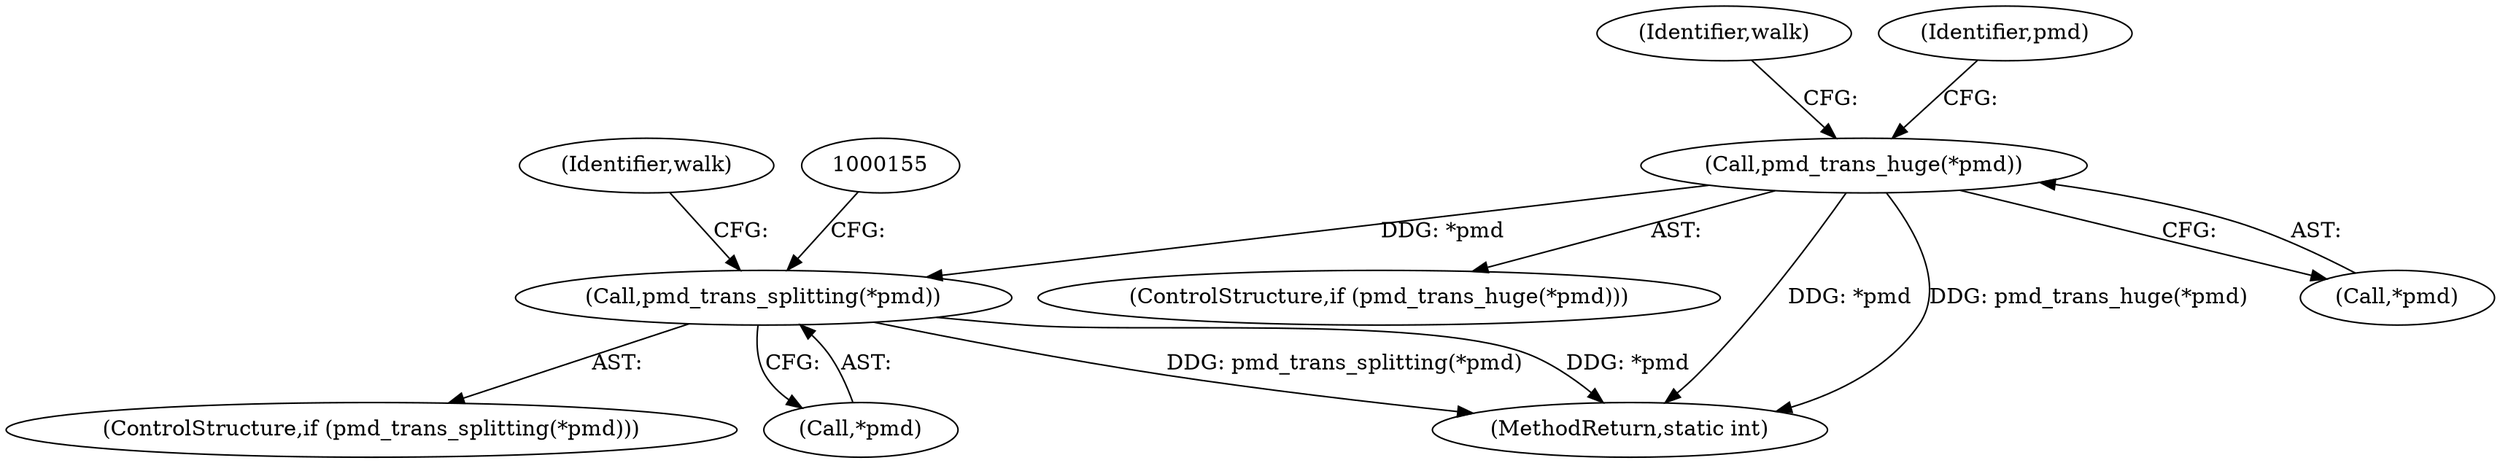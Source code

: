 digraph "0_linux_4a1d704194a441bf83c636004a479e01360ec850_3@pointer" {
"1000129" [label="(Call,pmd_trans_huge(*pmd))"];
"1000134" [label="(Call,pmd_trans_splitting(*pmd))"];
"1000133" [label="(ControlStructure,if (pmd_trans_splitting(*pmd)))"];
"1000128" [label="(ControlStructure,if (pmd_trans_huge(*pmd)))"];
"1000135" [label="(Call,*pmd)"];
"1000222" [label="(MethodReturn,static int)"];
"1000180" [label="(Identifier,walk)"];
"1000142" [label="(Identifier,walk)"];
"1000134" [label="(Call,pmd_trans_splitting(*pmd))"];
"1000136" [label="(Identifier,pmd)"];
"1000130" [label="(Call,*pmd)"];
"1000129" [label="(Call,pmd_trans_huge(*pmd))"];
"1000129" -> "1000128"  [label="AST: "];
"1000129" -> "1000130"  [label="CFG: "];
"1000130" -> "1000129"  [label="AST: "];
"1000136" -> "1000129"  [label="CFG: "];
"1000180" -> "1000129"  [label="CFG: "];
"1000129" -> "1000222"  [label="DDG: *pmd"];
"1000129" -> "1000222"  [label="DDG: pmd_trans_huge(*pmd)"];
"1000129" -> "1000134"  [label="DDG: *pmd"];
"1000134" -> "1000133"  [label="AST: "];
"1000134" -> "1000135"  [label="CFG: "];
"1000135" -> "1000134"  [label="AST: "];
"1000142" -> "1000134"  [label="CFG: "];
"1000155" -> "1000134"  [label="CFG: "];
"1000134" -> "1000222"  [label="DDG: pmd_trans_splitting(*pmd)"];
"1000134" -> "1000222"  [label="DDG: *pmd"];
}
